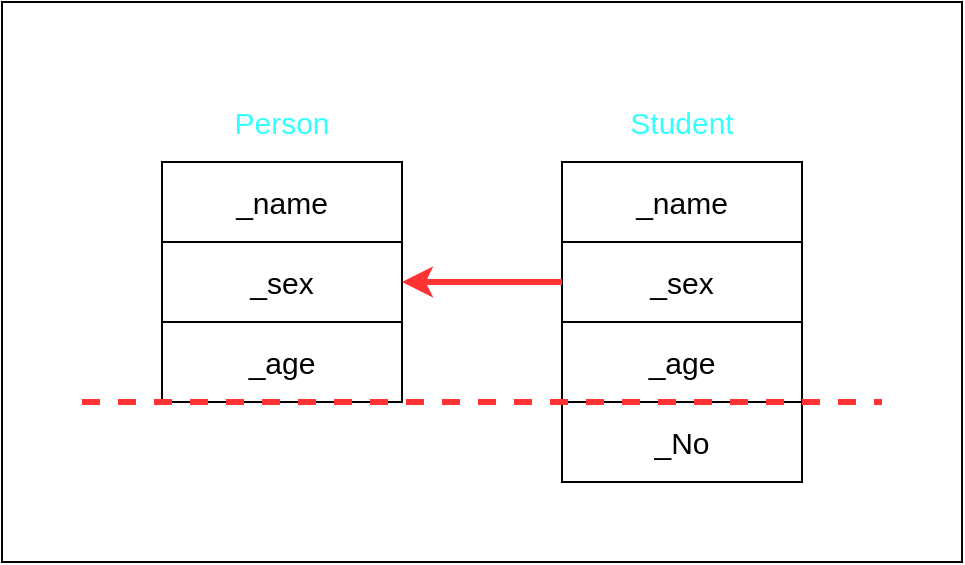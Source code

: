 <mxfile>
    <diagram id="EwVD3apUDfTtpdbFKqzA" name="第 1 页">
        <mxGraphModel dx="1172" dy="819" grid="1" gridSize="10" guides="1" tooltips="1" connect="1" arrows="1" fold="1" page="1" pageScale="1" pageWidth="1169" pageHeight="827" math="0" shadow="0">
            <root>
                <mxCell id="0"/>
                <mxCell id="1" parent="0"/>
                <mxCell id="12" value="" style="rounded=0;whiteSpace=wrap;html=1;fontSize=15;fontColor=#33FFFF;" vertex="1" parent="1">
                    <mxGeometry width="480" height="280" as="geometry"/>
                </mxCell>
                <mxCell id="2" value="&lt;font style=&quot;font-size: 15px;&quot;&gt;_name&lt;/font&gt;" style="rounded=0;whiteSpace=wrap;html=1;" vertex="1" parent="1">
                    <mxGeometry x="80" y="80" width="120" height="40" as="geometry"/>
                </mxCell>
                <mxCell id="3" value="_sex" style="rounded=0;whiteSpace=wrap;html=1;fontSize=15;" vertex="1" parent="1">
                    <mxGeometry x="80" y="120" width="120" height="40" as="geometry"/>
                </mxCell>
                <mxCell id="4" value="_age" style="rounded=0;whiteSpace=wrap;html=1;fontSize=15;" vertex="1" parent="1">
                    <mxGeometry x="80" y="160" width="120" height="40" as="geometry"/>
                </mxCell>
                <mxCell id="5" value="&lt;font color=&quot;#33ffff&quot;&gt;Person&lt;/font&gt;" style="text;html=1;strokeColor=none;fillColor=none;align=center;verticalAlign=middle;whiteSpace=wrap;rounded=0;fontSize=15;" vertex="1" parent="1">
                    <mxGeometry x="80" y="40" width="120" height="40" as="geometry"/>
                </mxCell>
                <mxCell id="6" value="_name" style="rounded=0;whiteSpace=wrap;html=1;fontSize=15;" vertex="1" parent="1">
                    <mxGeometry x="280" y="80" width="120" height="40" as="geometry"/>
                </mxCell>
                <mxCell id="7" value="_sex" style="rounded=0;whiteSpace=wrap;html=1;fontSize=15;" vertex="1" parent="1">
                    <mxGeometry x="280" y="120" width="120" height="40" as="geometry"/>
                </mxCell>
                <mxCell id="8" value="_age" style="rounded=0;whiteSpace=wrap;html=1;fontSize=15;" vertex="1" parent="1">
                    <mxGeometry x="280" y="160" width="120" height="40" as="geometry"/>
                </mxCell>
                <mxCell id="9" value="_No" style="rounded=0;whiteSpace=wrap;html=1;fontSize=15;" vertex="1" parent="1">
                    <mxGeometry x="280" y="200" width="120" height="40" as="geometry"/>
                </mxCell>
                <mxCell id="10" value="&lt;font color=&quot;#33ffff&quot;&gt;Student&lt;/font&gt;" style="text;html=1;align=center;verticalAlign=middle;whiteSpace=wrap;rounded=0;fontSize=15;" vertex="1" parent="1">
                    <mxGeometry x="280" y="40" width="120" height="40" as="geometry"/>
                </mxCell>
                <mxCell id="11" value="" style="endArrow=none;dashed=1;html=1;fontSize=15;fontColor=#33FFFF;strokeColor=#FF3333;strokeWidth=3;" edge="1" parent="1">
                    <mxGeometry width="50" height="50" relative="1" as="geometry">
                        <mxPoint x="40" y="200" as="sourcePoint"/>
                        <mxPoint x="440" y="200" as="targetPoint"/>
                    </mxGeometry>
                </mxCell>
                <mxCell id="13" value="" style="endArrow=classic;html=1;sketch=0;strokeColor=#FF3333;strokeWidth=3;fontSize=15;fontColor=#33FFFF;entryX=1;entryY=0.5;entryDx=0;entryDy=0;exitX=0;exitY=0.5;exitDx=0;exitDy=0;" edge="1" parent="1" source="7" target="3">
                    <mxGeometry width="50" height="50" relative="1" as="geometry">
                        <mxPoint x="280" y="145" as="sourcePoint"/>
                        <mxPoint x="330" y="95" as="targetPoint"/>
                    </mxGeometry>
                </mxCell>
            </root>
        </mxGraphModel>
    </diagram>
</mxfile>